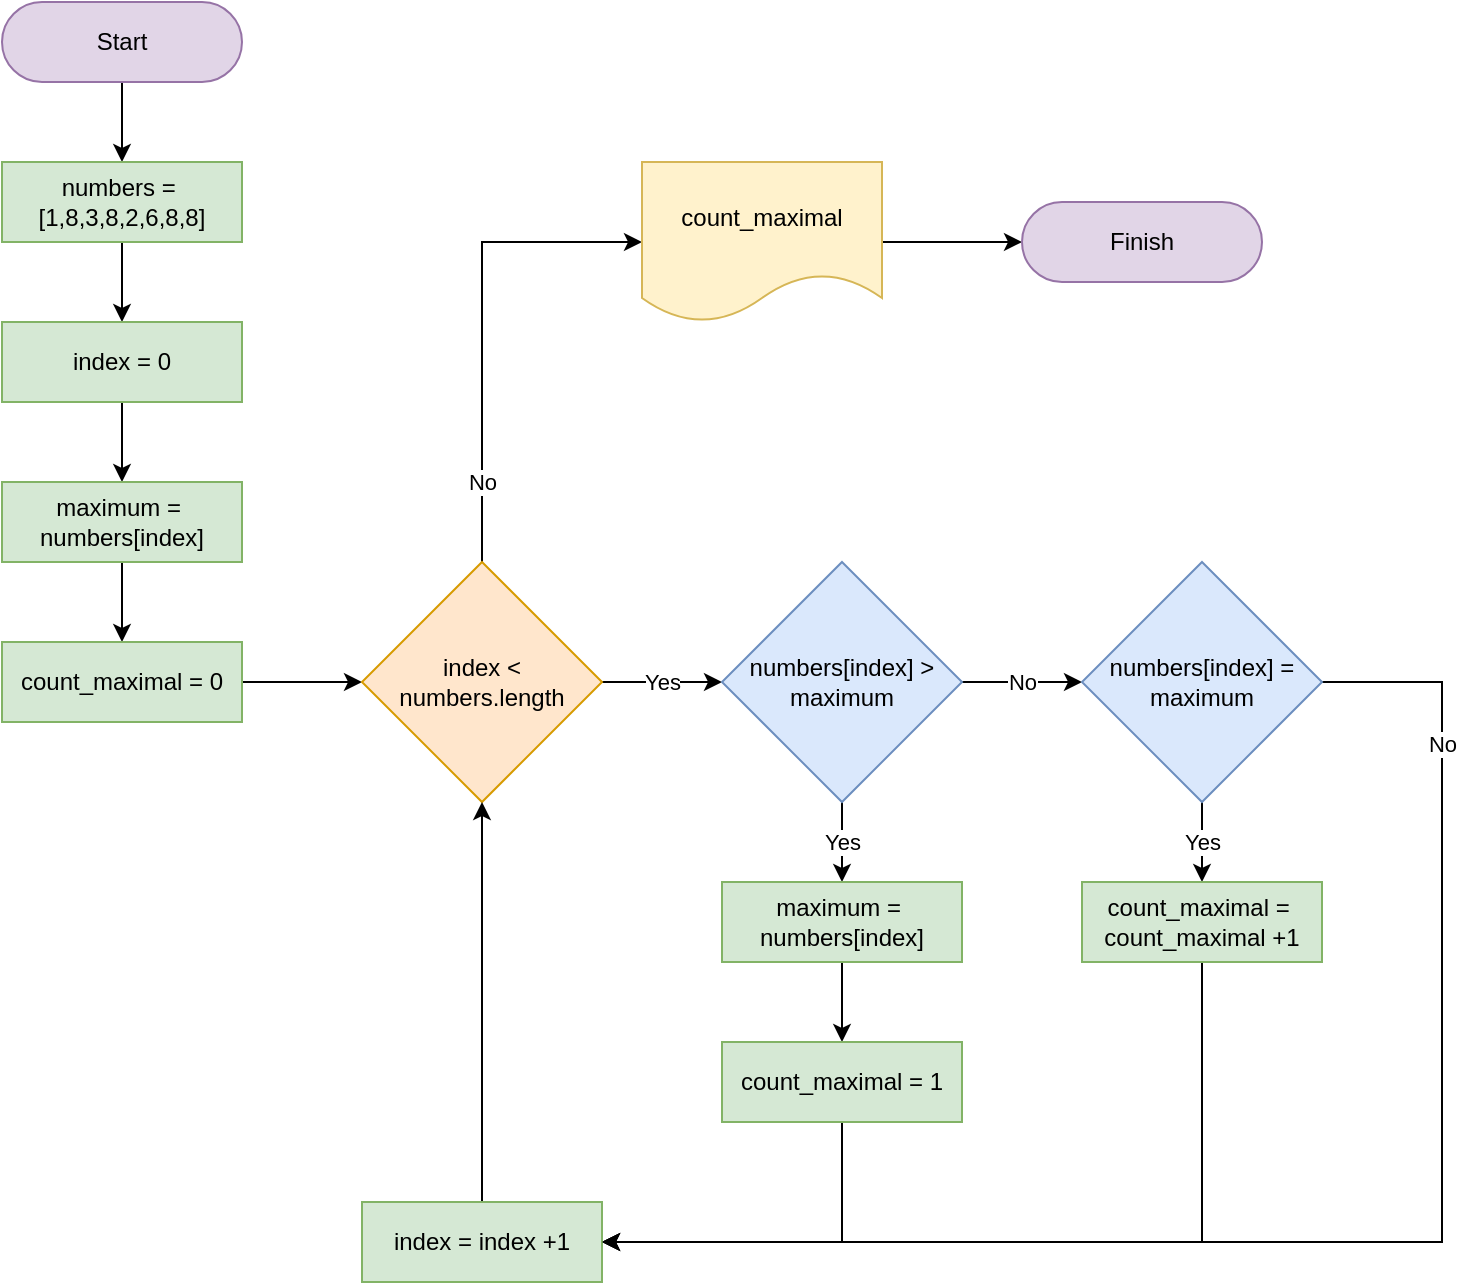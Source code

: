<mxfile version="20.8.16" type="device"><diagram name="max count" id="TdnAAj8zq89Uq70GWO8N"><mxGraphModel dx="780" dy="544" grid="1" gridSize="10" guides="1" tooltips="1" connect="1" arrows="1" fold="1" page="1" pageScale="1" pageWidth="827" pageHeight="1169" math="0" shadow="0"><root><mxCell id="0"/><mxCell id="1" parent="0"/><mxCell id="KzyxTNTPIhkFvuf6Nff2-6" value="" style="edgeStyle=orthogonalEdgeStyle;rounded=0;orthogonalLoop=1;jettySize=auto;html=1;" edge="1" parent="1" source="KzyxTNTPIhkFvuf6Nff2-1" target="KzyxTNTPIhkFvuf6Nff2-2"><mxGeometry relative="1" as="geometry"/></mxCell><mxCell id="KzyxTNTPIhkFvuf6Nff2-1" value="Start" style="rounded=1;whiteSpace=wrap;html=1;fillColor=#e1d5e7;strokeColor=#9673a6;arcSize=50;" vertex="1" parent="1"><mxGeometry x="50" y="140" width="120" height="40" as="geometry"/></mxCell><mxCell id="KzyxTNTPIhkFvuf6Nff2-7" value="" style="edgeStyle=orthogonalEdgeStyle;rounded=0;orthogonalLoop=1;jettySize=auto;html=1;" edge="1" parent="1" source="KzyxTNTPIhkFvuf6Nff2-2" target="KzyxTNTPIhkFvuf6Nff2-3"><mxGeometry relative="1" as="geometry"/></mxCell><mxCell id="KzyxTNTPIhkFvuf6Nff2-2" value="numbers =&amp;nbsp;&lt;br&gt;[1,8,3,8,2,6,8,8]" style="rounded=0;whiteSpace=wrap;html=1;fillColor=#d5e8d4;strokeColor=#82b366;" vertex="1" parent="1"><mxGeometry x="50" y="220" width="120" height="40" as="geometry"/></mxCell><mxCell id="KzyxTNTPIhkFvuf6Nff2-8" value="" style="edgeStyle=orthogonalEdgeStyle;rounded=0;orthogonalLoop=1;jettySize=auto;html=1;" edge="1" parent="1" source="KzyxTNTPIhkFvuf6Nff2-3" target="KzyxTNTPIhkFvuf6Nff2-4"><mxGeometry relative="1" as="geometry"/></mxCell><mxCell id="KzyxTNTPIhkFvuf6Nff2-3" value="index = 0" style="rounded=0;whiteSpace=wrap;html=1;fillColor=#d5e8d4;strokeColor=#82b366;" vertex="1" parent="1"><mxGeometry x="50" y="300" width="120" height="40" as="geometry"/></mxCell><mxCell id="KzyxTNTPIhkFvuf6Nff2-9" value="" style="edgeStyle=orthogonalEdgeStyle;rounded=0;orthogonalLoop=1;jettySize=auto;html=1;" edge="1" parent="1" source="KzyxTNTPIhkFvuf6Nff2-4" target="KzyxTNTPIhkFvuf6Nff2-5"><mxGeometry relative="1" as="geometry"/></mxCell><mxCell id="KzyxTNTPIhkFvuf6Nff2-4" value="maximum =&amp;nbsp;&lt;br&gt;numbers[index]" style="rounded=0;whiteSpace=wrap;html=1;fillColor=#d5e8d4;strokeColor=#82b366;" vertex="1" parent="1"><mxGeometry x="50" y="380" width="120" height="40" as="geometry"/></mxCell><mxCell id="KzyxTNTPIhkFvuf6Nff2-11" value="" style="edgeStyle=orthogonalEdgeStyle;rounded=0;orthogonalLoop=1;jettySize=auto;html=1;" edge="1" parent="1" source="KzyxTNTPIhkFvuf6Nff2-5" target="KzyxTNTPIhkFvuf6Nff2-10"><mxGeometry relative="1" as="geometry"/></mxCell><mxCell id="KzyxTNTPIhkFvuf6Nff2-5" value="count_maximal = 0" style="rounded=0;whiteSpace=wrap;html=1;fillColor=#d5e8d4;strokeColor=#82b366;" vertex="1" parent="1"><mxGeometry x="50" y="460" width="120" height="40" as="geometry"/></mxCell><mxCell id="KzyxTNTPIhkFvuf6Nff2-14" value="Yes" style="edgeStyle=orthogonalEdgeStyle;rounded=0;orthogonalLoop=1;jettySize=auto;html=1;" edge="1" parent="1" source="KzyxTNTPIhkFvuf6Nff2-10" target="KzyxTNTPIhkFvuf6Nff2-12"><mxGeometry relative="1" as="geometry"/></mxCell><mxCell id="KzyxTNTPIhkFvuf6Nff2-25" value="No" style="edgeStyle=orthogonalEdgeStyle;rounded=0;orthogonalLoop=1;jettySize=auto;html=1;entryX=0;entryY=0.5;entryDx=0;entryDy=0;" edge="1" parent="1" source="KzyxTNTPIhkFvuf6Nff2-10" target="KzyxTNTPIhkFvuf6Nff2-24"><mxGeometry x="-0.667" relative="1" as="geometry"><Array as="points"><mxPoint x="290" y="260"/></Array><mxPoint as="offset"/></mxGeometry></mxCell><mxCell id="KzyxTNTPIhkFvuf6Nff2-10" value="index &amp;lt; numbers.length" style="rhombus;whiteSpace=wrap;html=1;fillColor=#ffe6cc;strokeColor=#d79b00;" vertex="1" parent="1"><mxGeometry x="230" y="420" width="120" height="120" as="geometry"/></mxCell><mxCell id="KzyxTNTPIhkFvuf6Nff2-16" value="Yes" style="edgeStyle=orthogonalEdgeStyle;rounded=0;orthogonalLoop=1;jettySize=auto;html=1;" edge="1" parent="1" source="KzyxTNTPIhkFvuf6Nff2-12" target="KzyxTNTPIhkFvuf6Nff2-15"><mxGeometry relative="1" as="geometry"/></mxCell><mxCell id="KzyxTNTPIhkFvuf6Nff2-21" value="No" style="edgeStyle=orthogonalEdgeStyle;rounded=0;orthogonalLoop=1;jettySize=auto;html=1;" edge="1" parent="1" source="KzyxTNTPIhkFvuf6Nff2-12" target="KzyxTNTPIhkFvuf6Nff2-13"><mxGeometry relative="1" as="geometry"/></mxCell><mxCell id="KzyxTNTPIhkFvuf6Nff2-12" value="numbers[index] &amp;gt; maximum" style="rhombus;whiteSpace=wrap;html=1;fillColor=#dae8fc;strokeColor=#6c8ebf;" vertex="1" parent="1"><mxGeometry x="410" y="420" width="120" height="120" as="geometry"/></mxCell><mxCell id="KzyxTNTPIhkFvuf6Nff2-27" value="Yes" style="edgeStyle=orthogonalEdgeStyle;rounded=0;orthogonalLoop=1;jettySize=auto;html=1;" edge="1" parent="1" source="KzyxTNTPIhkFvuf6Nff2-13" target="KzyxTNTPIhkFvuf6Nff2-26"><mxGeometry relative="1" as="geometry"/></mxCell><mxCell id="KzyxTNTPIhkFvuf6Nff2-29" value="No" style="edgeStyle=orthogonalEdgeStyle;rounded=0;orthogonalLoop=1;jettySize=auto;html=1;entryX=1;entryY=0.5;entryDx=0;entryDy=0;" edge="1" parent="1" source="KzyxTNTPIhkFvuf6Nff2-13" target="KzyxTNTPIhkFvuf6Nff2-19"><mxGeometry x="-0.763" relative="1" as="geometry"><Array as="points"><mxPoint x="770" y="480"/><mxPoint x="770" y="760"/></Array><mxPoint y="1" as="offset"/></mxGeometry></mxCell><mxCell id="KzyxTNTPIhkFvuf6Nff2-13" value="numbers[index] = maximum" style="rhombus;whiteSpace=wrap;html=1;fillColor=#dae8fc;strokeColor=#6c8ebf;" vertex="1" parent="1"><mxGeometry x="590" y="420" width="120" height="120" as="geometry"/></mxCell><mxCell id="KzyxTNTPIhkFvuf6Nff2-18" value="" style="edgeStyle=orthogonalEdgeStyle;rounded=0;orthogonalLoop=1;jettySize=auto;html=1;" edge="1" parent="1" source="KzyxTNTPIhkFvuf6Nff2-15" target="KzyxTNTPIhkFvuf6Nff2-17"><mxGeometry relative="1" as="geometry"/></mxCell><mxCell id="KzyxTNTPIhkFvuf6Nff2-15" value="maximum =&amp;nbsp;&lt;br&gt;numbers[index]" style="rounded=0;whiteSpace=wrap;html=1;fillColor=#d5e8d4;strokeColor=#82b366;" vertex="1" parent="1"><mxGeometry x="410" y="580" width="120" height="40" as="geometry"/></mxCell><mxCell id="KzyxTNTPIhkFvuf6Nff2-20" style="edgeStyle=orthogonalEdgeStyle;rounded=0;orthogonalLoop=1;jettySize=auto;html=1;entryX=1;entryY=0.5;entryDx=0;entryDy=0;" edge="1" parent="1" source="KzyxTNTPIhkFvuf6Nff2-17" target="KzyxTNTPIhkFvuf6Nff2-19"><mxGeometry relative="1" as="geometry"><Array as="points"><mxPoint x="470" y="760"/></Array></mxGeometry></mxCell><mxCell id="KzyxTNTPIhkFvuf6Nff2-17" value="count_maximal = 1" style="rounded=0;whiteSpace=wrap;html=1;fillColor=#d5e8d4;strokeColor=#82b366;" vertex="1" parent="1"><mxGeometry x="410" y="660" width="120" height="40" as="geometry"/></mxCell><mxCell id="KzyxTNTPIhkFvuf6Nff2-22" style="edgeStyle=orthogonalEdgeStyle;rounded=0;orthogonalLoop=1;jettySize=auto;html=1;entryX=0.5;entryY=1;entryDx=0;entryDy=0;" edge="1" parent="1" source="KzyxTNTPIhkFvuf6Nff2-19" target="KzyxTNTPIhkFvuf6Nff2-10"><mxGeometry relative="1" as="geometry"/></mxCell><mxCell id="KzyxTNTPIhkFvuf6Nff2-19" value="index = index +1" style="rounded=0;whiteSpace=wrap;html=1;fillColor=#d5e8d4;strokeColor=#82b366;" vertex="1" parent="1"><mxGeometry x="230" y="740" width="120" height="40" as="geometry"/></mxCell><mxCell id="KzyxTNTPIhkFvuf6Nff2-32" value="" style="edgeStyle=orthogonalEdgeStyle;rounded=0;orthogonalLoop=1;jettySize=auto;html=1;" edge="1" parent="1" source="KzyxTNTPIhkFvuf6Nff2-24" target="KzyxTNTPIhkFvuf6Nff2-31"><mxGeometry relative="1" as="geometry"/></mxCell><mxCell id="KzyxTNTPIhkFvuf6Nff2-24" value="count_maximal" style="shape=document;whiteSpace=wrap;html=1;boundedLbl=1;fillColor=#fff2cc;strokeColor=#d6b656;" vertex="1" parent="1"><mxGeometry x="370" y="220" width="120" height="80" as="geometry"/></mxCell><mxCell id="KzyxTNTPIhkFvuf6Nff2-28" style="edgeStyle=orthogonalEdgeStyle;rounded=0;orthogonalLoop=1;jettySize=auto;html=1;" edge="1" parent="1" source="KzyxTNTPIhkFvuf6Nff2-26"><mxGeometry relative="1" as="geometry"><mxPoint x="350" y="760" as="targetPoint"/><Array as="points"><mxPoint x="650" y="760"/></Array></mxGeometry></mxCell><mxCell id="KzyxTNTPIhkFvuf6Nff2-26" value="count_maximal =&amp;nbsp;&lt;br&gt;count_maximal +1" style="rounded=0;whiteSpace=wrap;html=1;fillColor=#d5e8d4;strokeColor=#82b366;" vertex="1" parent="1"><mxGeometry x="590" y="580" width="120" height="40" as="geometry"/></mxCell><mxCell id="KzyxTNTPIhkFvuf6Nff2-31" value="Finish" style="rounded=1;whiteSpace=wrap;html=1;fillColor=#e1d5e7;strokeColor=#9673a6;arcSize=50;" vertex="1" parent="1"><mxGeometry x="560" y="240" width="120" height="40" as="geometry"/></mxCell></root></mxGraphModel></diagram></mxfile>